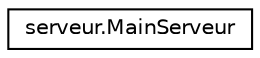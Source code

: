 digraph "Graphical Class Hierarchy"
{
  edge [fontname="Helvetica",fontsize="10",labelfontname="Helvetica",labelfontsize="10"];
  node [fontname="Helvetica",fontsize="10",shape=record];
  rankdir="LR";
  Node0 [label="serveur.MainServeur",height=0.2,width=0.4,color="black", fillcolor="white", style="filled",URL="$classserveur_1_1MainServeur.html",tooltip="Classe qui permet l&#39;execution du serveur de transfert de fichiers. "];
}
